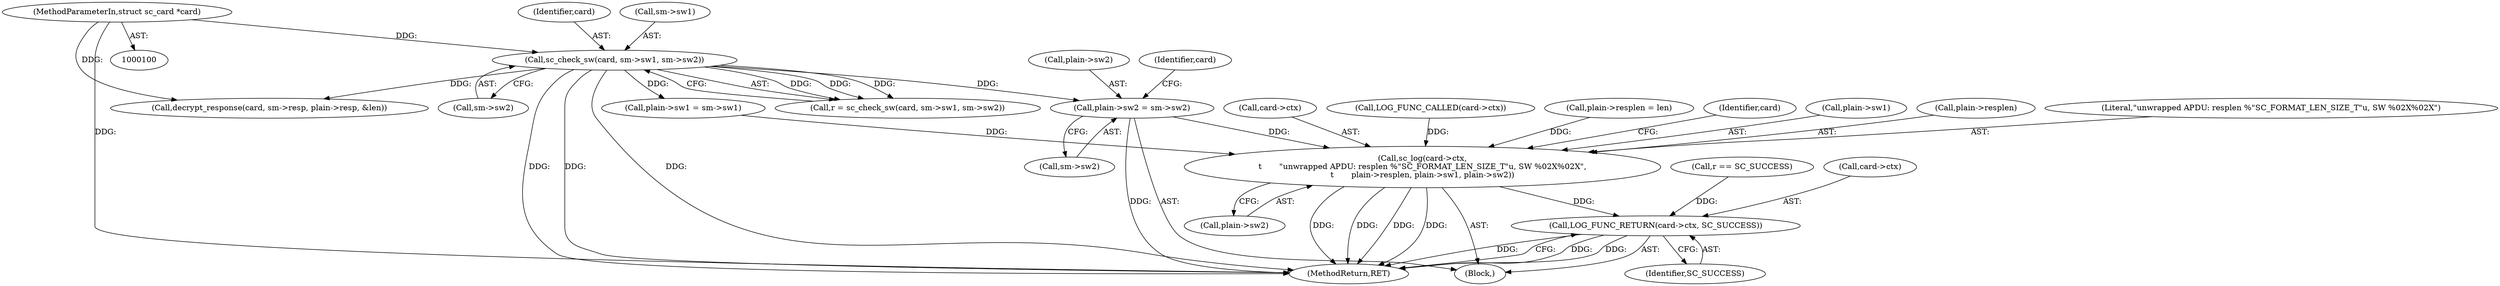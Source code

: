 digraph "0_OpenSC_8fe377e93b4b56060e5bbfb6f3142ceaeca744fa_8@pointer" {
"1000196" [label="(Call,plain->sw2 = sm->sw2)"];
"1000134" [label="(Call,sc_check_sw(card, sm->sw1, sm->sw2))"];
"1000101" [label="(MethodParameterIn,struct sc_card *card)"];
"1000203" [label="(Call,sc_log(card->ctx,\n\t       \"unwrapped APDU: resplen %\"SC_FORMAT_LEN_SIZE_T\"u, SW %02X%02X\",\n\t       plain->resplen, plain->sw1, plain->sw2))"];
"1000217" [label="(Call,LOG_FUNC_RETURN(card->ctx, SC_SUCCESS))"];
"1000204" [label="(Call,card->ctx)"];
"1000143" [label="(Call,r == SC_SUCCESS)"];
"1000128" [label="(Call,LOG_FUNC_CALLED(card->ctx))"];
"1000218" [label="(Call,card->ctx)"];
"1000200" [label="(Call,sm->sw2)"];
"1000134" [label="(Call,sc_check_sw(card, sm->sw1, sm->sw2))"];
"1000184" [label="(Call,plain->resplen = len)"];
"1000203" [label="(Call,sc_log(card->ctx,\n\t       \"unwrapped APDU: resplen %\"SC_FORMAT_LEN_SIZE_T\"u, SW %02X%02X\",\n\t       plain->resplen, plain->sw1, plain->sw2))"];
"1000155" [label="(Call,decrypt_response(card, sm->resp, plain->resp, &len))"];
"1000219" [label="(Identifier,card)"];
"1000211" [label="(Call,plain->sw1)"];
"1000217" [label="(Call,LOG_FUNC_RETURN(card->ctx, SC_SUCCESS))"];
"1000214" [label="(Call,plain->sw2)"];
"1000197" [label="(Call,plain->sw2)"];
"1000205" [label="(Identifier,card)"];
"1000189" [label="(Call,plain->sw1 = sm->sw1)"];
"1000135" [label="(Identifier,card)"];
"1000101" [label="(MethodParameterIn,struct sc_card *card)"];
"1000139" [label="(Call,sm->sw2)"];
"1000221" [label="(Identifier,SC_SUCCESS)"];
"1000196" [label="(Call,plain->sw2 = sm->sw2)"];
"1000132" [label="(Call,r = sc_check_sw(card, sm->sw1, sm->sw2))"];
"1000208" [label="(Call,plain->resplen)"];
"1000222" [label="(MethodReturn,RET)"];
"1000104" [label="(Block,)"];
"1000207" [label="(Literal,\"unwrapped APDU: resplen %\"SC_FORMAT_LEN_SIZE_T\"u, SW %02X%02X\")"];
"1000136" [label="(Call,sm->sw1)"];
"1000196" -> "1000104"  [label="AST: "];
"1000196" -> "1000200"  [label="CFG: "];
"1000197" -> "1000196"  [label="AST: "];
"1000200" -> "1000196"  [label="AST: "];
"1000205" -> "1000196"  [label="CFG: "];
"1000196" -> "1000222"  [label="DDG: "];
"1000134" -> "1000196"  [label="DDG: "];
"1000196" -> "1000203"  [label="DDG: "];
"1000134" -> "1000132"  [label="AST: "];
"1000134" -> "1000139"  [label="CFG: "];
"1000135" -> "1000134"  [label="AST: "];
"1000136" -> "1000134"  [label="AST: "];
"1000139" -> "1000134"  [label="AST: "];
"1000132" -> "1000134"  [label="CFG: "];
"1000134" -> "1000222"  [label="DDG: "];
"1000134" -> "1000222"  [label="DDG: "];
"1000134" -> "1000222"  [label="DDG: "];
"1000134" -> "1000132"  [label="DDG: "];
"1000134" -> "1000132"  [label="DDG: "];
"1000134" -> "1000132"  [label="DDG: "];
"1000101" -> "1000134"  [label="DDG: "];
"1000134" -> "1000155"  [label="DDG: "];
"1000134" -> "1000189"  [label="DDG: "];
"1000101" -> "1000100"  [label="AST: "];
"1000101" -> "1000222"  [label="DDG: "];
"1000101" -> "1000155"  [label="DDG: "];
"1000203" -> "1000104"  [label="AST: "];
"1000203" -> "1000214"  [label="CFG: "];
"1000204" -> "1000203"  [label="AST: "];
"1000207" -> "1000203"  [label="AST: "];
"1000208" -> "1000203"  [label="AST: "];
"1000211" -> "1000203"  [label="AST: "];
"1000214" -> "1000203"  [label="AST: "];
"1000219" -> "1000203"  [label="CFG: "];
"1000203" -> "1000222"  [label="DDG: "];
"1000203" -> "1000222"  [label="DDG: "];
"1000203" -> "1000222"  [label="DDG: "];
"1000203" -> "1000222"  [label="DDG: "];
"1000128" -> "1000203"  [label="DDG: "];
"1000184" -> "1000203"  [label="DDG: "];
"1000189" -> "1000203"  [label="DDG: "];
"1000203" -> "1000217"  [label="DDG: "];
"1000217" -> "1000104"  [label="AST: "];
"1000217" -> "1000221"  [label="CFG: "];
"1000218" -> "1000217"  [label="AST: "];
"1000221" -> "1000217"  [label="AST: "];
"1000222" -> "1000217"  [label="CFG: "];
"1000217" -> "1000222"  [label="DDG: "];
"1000217" -> "1000222"  [label="DDG: "];
"1000217" -> "1000222"  [label="DDG: "];
"1000143" -> "1000217"  [label="DDG: "];
}
